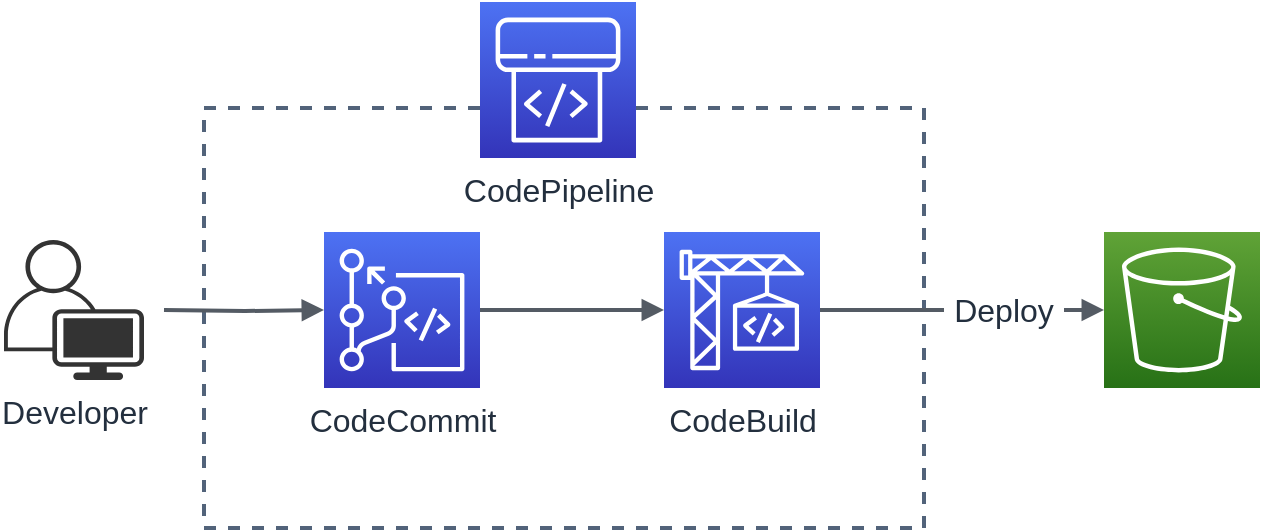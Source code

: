 <mxfile scale="2" border="20">
    <diagram id="wKuHXCL2hqtkEHVT-vNf" name="Page-1">
        <mxGraphModel dx="104" dy="319" grid="1" gridSize="10" guides="1" tooltips="1" connect="1" arrows="1" fold="1" page="1" pageScale="1" pageWidth="1000" pageHeight="600" background="#ffffff" math="0" shadow="0">
            <root>
                <mxCell id="0"/>
                <mxCell id="1" parent="0"/>
                <mxCell id="10" value="" style="fillColor=none;strokeColor=#52637A;dashed=1;verticalAlign=top;fontStyle=0;fontColor=#5A6C86;fontSize=16;strokeWidth=2;" parent="1" vertex="1">
                    <mxGeometry x="210" y="199" width="360" height="210" as="geometry"/>
                </mxCell>
                <mxCell id="5" value="&lt;font style=&quot;font-size: 16px;&quot;&gt;CodeCommit&lt;/font&gt;" style="sketch=0;points=[[0,0,0],[0.25,0,0],[0.5,0,0],[0.75,0,0],[1,0,0],[0,1,0],[0.25,1,0],[0.5,1,0],[0.75,1,0],[1,1,0],[0,0.25,0],[0,0.5,0],[0,0.75,0],[1,0.25,0],[1,0.5,0],[1,0.75,0]];outlineConnect=0;fontColor=#232F3E;gradientColor=#4D72F3;gradientDirection=north;fillColor=#3334B9;strokeColor=#ffffff;dashed=0;verticalLabelPosition=bottom;verticalAlign=top;align=center;html=1;fontSize=12;fontStyle=0;shape=mxgraph.aws4.resourceIcon;resIcon=mxgraph.aws4.codecommit;" parent="1" vertex="1">
                    <mxGeometry x="270" y="261" width="78" height="78" as="geometry"/>
                </mxCell>
                <mxCell id="6" value="&lt;font style=&quot;font-size: 16px;&quot;&gt;CodeBuild&lt;/font&gt;" style="sketch=0;points=[[0,0,0],[0.25,0,0],[0.5,0,0],[0.75,0,0],[1,0,0],[0,1,0],[0.25,1,0],[0.5,1,0],[0.75,1,0],[1,1,0],[0,0.25,0],[0,0.5,0],[0,0.75,0],[1,0.25,0],[1,0.5,0],[1,0.75,0]];outlineConnect=0;fontColor=#232F3E;gradientColor=#4D72F3;gradientDirection=north;fillColor=#3334B9;strokeColor=#ffffff;dashed=0;verticalLabelPosition=bottom;verticalAlign=top;align=center;html=1;fontSize=12;fontStyle=0;aspect=fixed;shape=mxgraph.aws4.resourceIcon;resIcon=mxgraph.aws4.codebuild;" parent="1" vertex="1">
                    <mxGeometry x="440" y="261" width="78" height="78" as="geometry"/>
                </mxCell>
                <mxCell id="7" value="&lt;font style=&quot;font-size: 16px;&quot;&gt;CodePipeline&lt;/font&gt;" style="sketch=0;points=[[0,0,0],[0.25,0,0],[0.5,0,0],[0.75,0,0],[1,0,0],[0,1,0],[0.25,1,0],[0.5,1,0],[0.75,1,0],[1,1,0],[0,0.25,0],[0,0.5,0],[0,0.75,0],[1,0.25,0],[1,0.5,0],[1,0.75,0]];outlineConnect=0;fontColor=#232F3E;gradientColor=#4D72F3;gradientDirection=north;fillColor=#3334B9;strokeColor=#ffffff;dashed=0;verticalLabelPosition=bottom;verticalAlign=top;align=center;html=1;fontSize=12;fontStyle=0;aspect=fixed;shape=mxgraph.aws4.resourceIcon;resIcon=mxgraph.aws4.codepipeline;" parent="1" vertex="1">
                    <mxGeometry x="348" y="146" width="78" height="78" as="geometry"/>
                </mxCell>
                <mxCell id="12" value="&lt;font color=&quot;#232f3e&quot;&gt;Developer&lt;/font&gt;" style="points=[[0.35,0,0],[0.98,0.51,0],[1,0.71,0],[0.67,1,0],[0,0.795,0],[0,0.65,0]];verticalLabelPosition=bottom;sketch=0;html=1;verticalAlign=top;aspect=fixed;align=center;pointerEvents=1;shape=mxgraph.cisco19.user;fillColor=#333333;strokeColor=none;strokeWidth=2;fontSize=16;" parent="1" vertex="1">
                    <mxGeometry x="110" y="265" width="70" height="70" as="geometry"/>
                </mxCell>
                <mxCell id="13" value="" style="edgeStyle=orthogonalEdgeStyle;html=1;endArrow=block;elbow=vertical;startArrow=none;endFill=1;strokeColor=#545B64;rounded=0;entryX=0;entryY=0.5;entryDx=0;entryDy=0;entryPerimeter=0;fontStyle=1;strokeWidth=2;exitX=1;exitY=0.5;exitDx=0;exitDy=0;exitPerimeter=0;" parent="1" source="5" target="6" edge="1">
                    <mxGeometry width="100" relative="1" as="geometry">
                        <mxPoint x="640" y="261" as="sourcePoint"/>
                        <mxPoint x="540" y="440" as="targetPoint"/>
                    </mxGeometry>
                </mxCell>
                <mxCell id="14" value="" style="edgeStyle=orthogonalEdgeStyle;html=1;endArrow=block;elbow=vertical;startArrow=none;endFill=1;strokeColor=#545B64;rounded=0;entryX=0;entryY=0.5;entryDx=0;entryDy=0;entryPerimeter=0;fontStyle=1;strokeWidth=2;exitX=1;exitY=0.5;exitDx=0;exitDy=0;exitPerimeter=0;" parent="1" source="19" target="23" edge="1">
                    <mxGeometry width="100" relative="1" as="geometry">
                        <mxPoint x="518" y="310.0" as="sourcePoint"/>
                        <mxPoint x="720" y="296" as="targetPoint"/>
                    </mxGeometry>
                </mxCell>
                <mxCell id="15" value="" style="edgeStyle=orthogonalEdgeStyle;html=1;endArrow=block;elbow=vertical;startArrow=none;endFill=1;strokeColor=#545B64;rounded=0;entryX=0;entryY=0.5;entryDx=0;entryDy=0;entryPerimeter=0;fontStyle=1;strokeWidth=2;" parent="1" target="5" edge="1">
                    <mxGeometry width="100" relative="1" as="geometry">
                        <mxPoint x="190" y="300" as="sourcePoint"/>
                        <mxPoint x="440" y="310.0" as="targetPoint"/>
                    </mxGeometry>
                </mxCell>
                <mxCell id="20" value="" style="edgeStyle=orthogonalEdgeStyle;html=1;endArrow=none;elbow=vertical;startArrow=none;endFill=1;strokeColor=#545B64;rounded=0;entryX=0;entryY=0.5;entryDx=0;entryDy=0;fontStyle=1;strokeWidth=2;exitX=1;exitY=0.5;exitDx=0;exitDy=0;exitPerimeter=0;" parent="1" source="6" target="19" edge="1">
                    <mxGeometry width="100" relative="1" as="geometry">
                        <mxPoint x="508" y="300.0" as="sourcePoint"/>
                        <mxPoint x="690" y="209" as="targetPoint"/>
                        <Array as="points"/>
                    </mxGeometry>
                </mxCell>
                <mxCell id="19" value="Deploy" style="text;html=1;strokeColor=none;fillColor=none;align=center;verticalAlign=middle;whiteSpace=wrap;rounded=0;strokeWidth=2;fontSize=16;fontColor=#232F3E;" parent="1" vertex="1">
                    <mxGeometry x="580" y="285" width="60" height="30" as="geometry"/>
                </mxCell>
                <mxCell id="23" value="" style="sketch=0;points=[[0,0,0],[0.25,0,0],[0.5,0,0],[0.75,0,0],[1,0,0],[0,1,0],[0.25,1,0],[0.5,1,0],[0.75,1,0],[1,1,0],[0,0.25,0],[0,0.5,0],[0,0.75,0],[1,0.25,0],[1,0.5,0],[1,0.75,0]];outlineConnect=0;fontColor=#232F3E;gradientColor=#60A337;gradientDirection=north;fillColor=#277116;strokeColor=#ffffff;dashed=0;verticalLabelPosition=bottom;verticalAlign=top;align=center;html=1;fontSize=12;fontStyle=0;aspect=fixed;shape=mxgraph.aws4.resourceIcon;resIcon=mxgraph.aws4.s3;" parent="1" vertex="1">
                    <mxGeometry x="660" y="261" width="78" height="78" as="geometry"/>
                </mxCell>
            </root>
        </mxGraphModel>
    </diagram>
</mxfile>